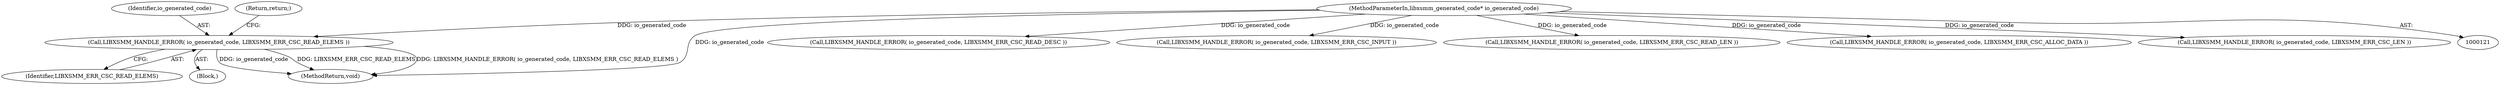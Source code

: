 digraph "0_libxsmm_151481489192e6d1997f8bde52c5c425ea41741d_1@pointer" {
"1000471" [label="(Call,LIBXSMM_HANDLE_ERROR( io_generated_code, LIBXSMM_ERR_CSC_READ_ELEMS ))"];
"1000122" [label="(MethodParameterIn,libxsmm_generated_code* io_generated_code)"];
"1000413" [label="(Call,LIBXSMM_HANDLE_ERROR( io_generated_code, LIBXSMM_ERR_CSC_READ_DESC ))"];
"1000122" [label="(MethodParameterIn,libxsmm_generated_code* io_generated_code)"];
"1000159" [label="(Call,LIBXSMM_HANDLE_ERROR( io_generated_code, LIBXSMM_ERR_CSC_INPUT ))"];
"1000473" [label="(Identifier,LIBXSMM_ERR_CSC_READ_ELEMS)"];
"1000472" [label="(Identifier,io_generated_code)"];
"1000471" [label="(Call,LIBXSMM_HANDLE_ERROR( io_generated_code, LIBXSMM_ERR_CSC_READ_ELEMS ))"];
"1000202" [label="(Call,LIBXSMM_HANDLE_ERROR( io_generated_code, LIBXSMM_ERR_CSC_READ_LEN ))"];
"1000474" [label="(Return,return;)"];
"1000445" [label="(Block,)"];
"1000338" [label="(Call,LIBXSMM_HANDLE_ERROR( io_generated_code, LIBXSMM_ERR_CSC_ALLOC_DATA ))"];
"1000545" [label="(Call,LIBXSMM_HANDLE_ERROR( io_generated_code, LIBXSMM_ERR_CSC_LEN ))"];
"1000585" [label="(MethodReturn,void)"];
"1000471" -> "1000445"  [label="AST: "];
"1000471" -> "1000473"  [label="CFG: "];
"1000472" -> "1000471"  [label="AST: "];
"1000473" -> "1000471"  [label="AST: "];
"1000474" -> "1000471"  [label="CFG: "];
"1000471" -> "1000585"  [label="DDG: io_generated_code"];
"1000471" -> "1000585"  [label="DDG: LIBXSMM_ERR_CSC_READ_ELEMS"];
"1000471" -> "1000585"  [label="DDG: LIBXSMM_HANDLE_ERROR( io_generated_code, LIBXSMM_ERR_CSC_READ_ELEMS )"];
"1000122" -> "1000471"  [label="DDG: io_generated_code"];
"1000122" -> "1000121"  [label="AST: "];
"1000122" -> "1000585"  [label="DDG: io_generated_code"];
"1000122" -> "1000159"  [label="DDG: io_generated_code"];
"1000122" -> "1000202"  [label="DDG: io_generated_code"];
"1000122" -> "1000338"  [label="DDG: io_generated_code"];
"1000122" -> "1000413"  [label="DDG: io_generated_code"];
"1000122" -> "1000545"  [label="DDG: io_generated_code"];
}
